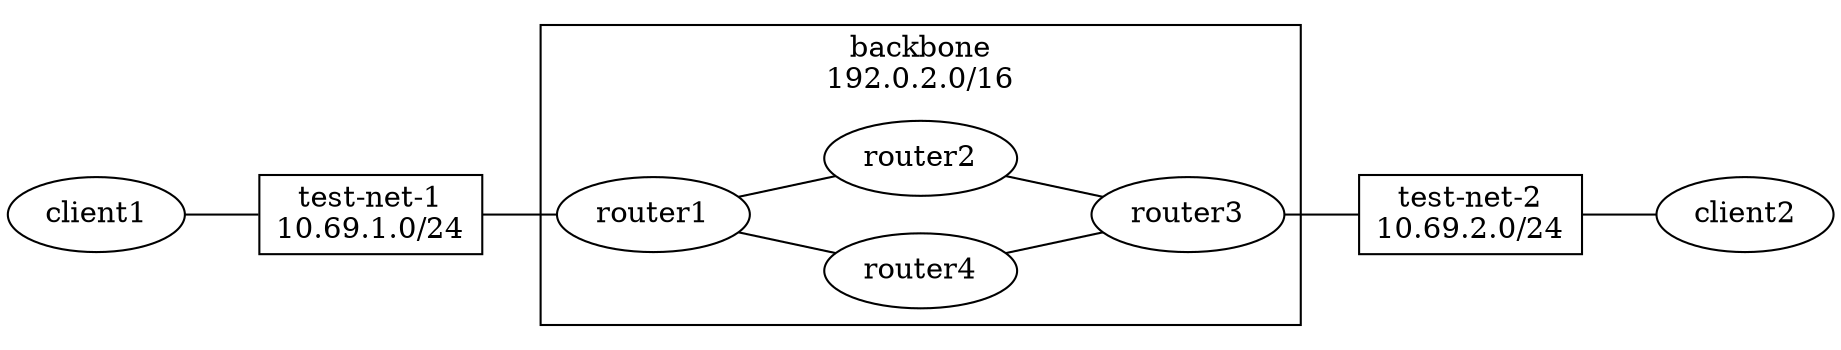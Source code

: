 graph {
  rankdir=LR;
  "test-net-1\n10.69.1.0/24" [shape=rect];
  client1 -- "test-net-1\n10.69.1.0/24" -- router1;
  subgraph cluster_0 {
  label = "backbone\n192.0.2.0/16";
  router1 -- router4 -- router3;
  router1 -- router2 -- router3;
  }
  router3 -- "test-net-2\n10.69.2.0/24" -- client2;
  "test-net-2\n10.69.2.0/24" [shape=rect];
}
